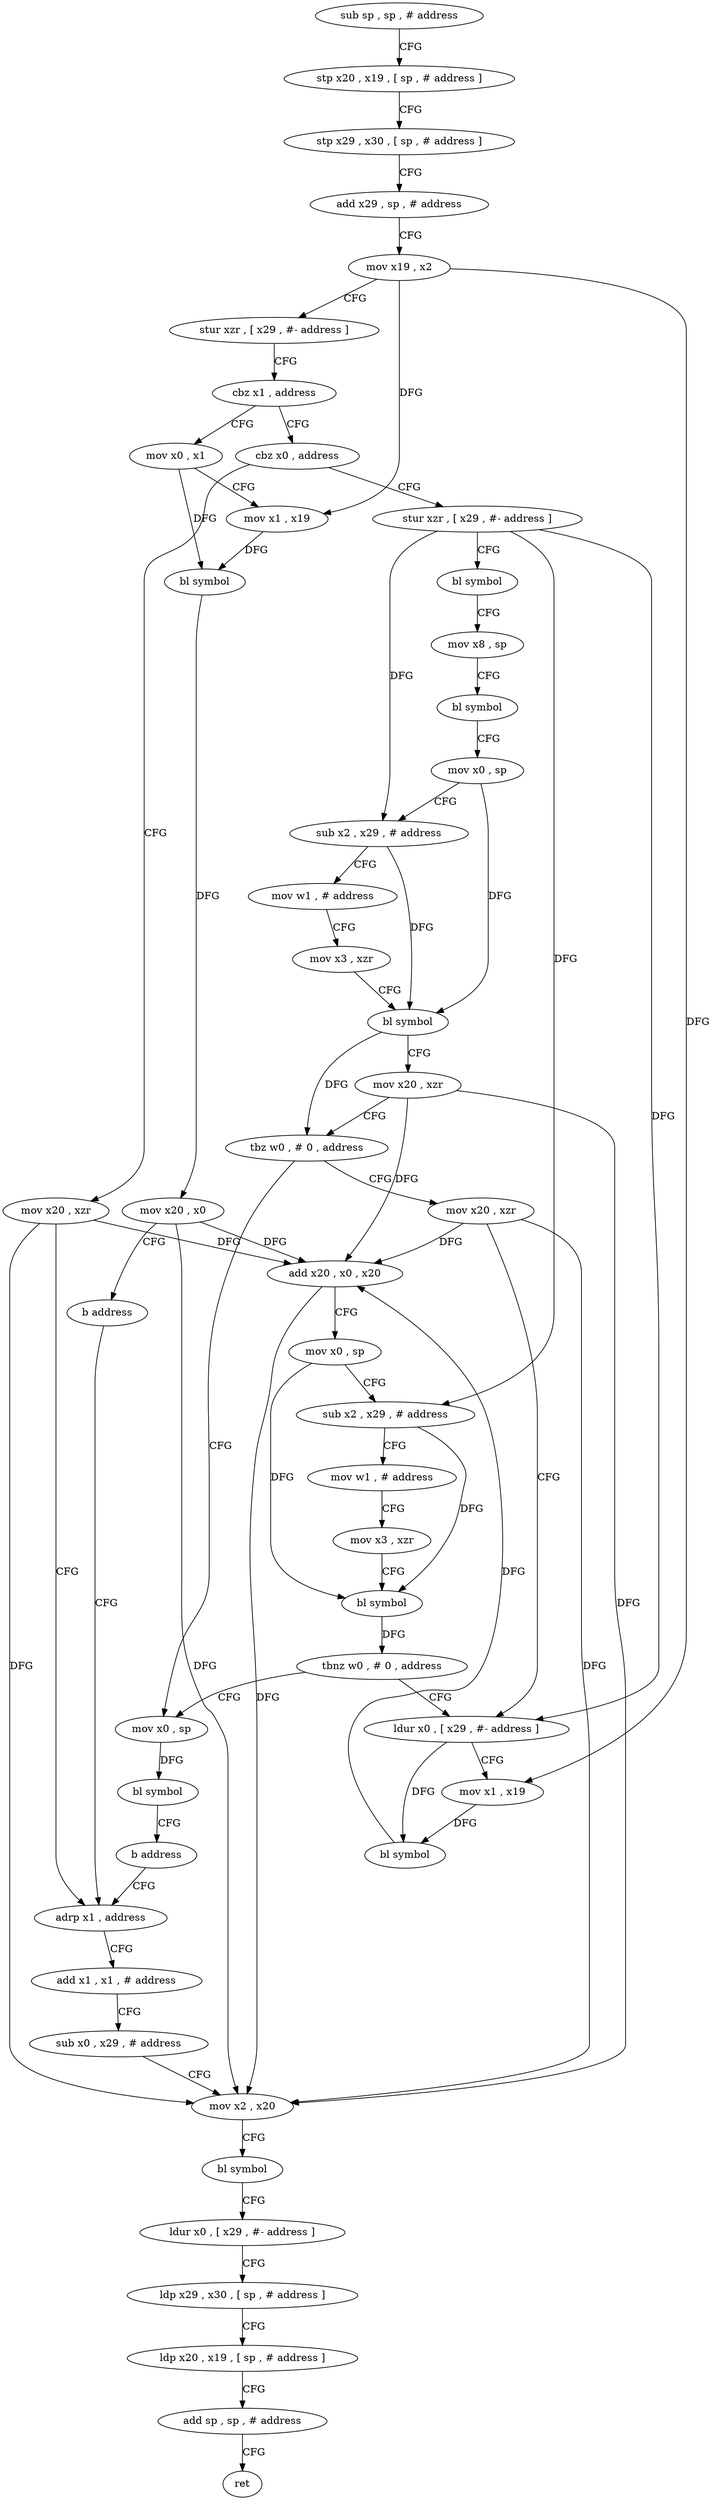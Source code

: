 digraph "func" {
"136232" [label = "sub sp , sp , # address" ]
"136236" [label = "stp x20 , x19 , [ sp , # address ]" ]
"136240" [label = "stp x29 , x30 , [ sp , # address ]" ]
"136244" [label = "add x29 , sp , # address" ]
"136248" [label = "mov x19 , x2" ]
"136252" [label = "stur xzr , [ x29 , #- address ]" ]
"136256" [label = "cbz x1 , address" ]
"136280" [label = "cbz x0 , address" ]
"136260" [label = "mov x0 , x1" ]
"136384" [label = "mov x20 , xzr" ]
"136284" [label = "stur xzr , [ x29 , #- address ]" ]
"136264" [label = "mov x1 , x19" ]
"136268" [label = "bl symbol" ]
"136272" [label = "mov x20 , x0" ]
"136276" [label = "b address" ]
"136388" [label = "adrp x1 , address" ]
"136288" [label = "bl symbol" ]
"136292" [label = "mov x8 , sp" ]
"136296" [label = "bl symbol" ]
"136300" [label = "mov x0 , sp" ]
"136304" [label = "sub x2 , x29 , # address" ]
"136308" [label = "mov w1 , # address" ]
"136312" [label = "mov x3 , xzr" ]
"136316" [label = "bl symbol" ]
"136320" [label = "mov x20 , xzr" ]
"136324" [label = "tbz w0 , # 0 , address" ]
"136372" [label = "mov x0 , sp" ]
"136328" [label = "mov x20 , xzr" ]
"136392" [label = "add x1 , x1 , # address" ]
"136396" [label = "sub x0 , x29 , # address" ]
"136400" [label = "mov x2 , x20" ]
"136404" [label = "bl symbol" ]
"136408" [label = "ldur x0 , [ x29 , #- address ]" ]
"136412" [label = "ldp x29 , x30 , [ sp , # address ]" ]
"136416" [label = "ldp x20 , x19 , [ sp , # address ]" ]
"136420" [label = "add sp , sp , # address" ]
"136424" [label = "ret" ]
"136376" [label = "bl symbol" ]
"136380" [label = "b address" ]
"136332" [label = "ldur x0 , [ x29 , #- address ]" ]
"136336" [label = "mov x1 , x19" ]
"136340" [label = "bl symbol" ]
"136344" [label = "add x20 , x0 , x20" ]
"136348" [label = "mov x0 , sp" ]
"136352" [label = "sub x2 , x29 , # address" ]
"136356" [label = "mov w1 , # address" ]
"136360" [label = "mov x3 , xzr" ]
"136364" [label = "bl symbol" ]
"136368" [label = "tbnz w0 , # 0 , address" ]
"136232" -> "136236" [ label = "CFG" ]
"136236" -> "136240" [ label = "CFG" ]
"136240" -> "136244" [ label = "CFG" ]
"136244" -> "136248" [ label = "CFG" ]
"136248" -> "136252" [ label = "CFG" ]
"136248" -> "136264" [ label = "DFG" ]
"136248" -> "136336" [ label = "DFG" ]
"136252" -> "136256" [ label = "CFG" ]
"136256" -> "136280" [ label = "CFG" ]
"136256" -> "136260" [ label = "CFG" ]
"136280" -> "136384" [ label = "CFG" ]
"136280" -> "136284" [ label = "CFG" ]
"136260" -> "136264" [ label = "CFG" ]
"136260" -> "136268" [ label = "DFG" ]
"136384" -> "136388" [ label = "CFG" ]
"136384" -> "136400" [ label = "DFG" ]
"136384" -> "136344" [ label = "DFG" ]
"136284" -> "136288" [ label = "CFG" ]
"136284" -> "136332" [ label = "DFG" ]
"136284" -> "136304" [ label = "DFG" ]
"136284" -> "136352" [ label = "DFG" ]
"136264" -> "136268" [ label = "DFG" ]
"136268" -> "136272" [ label = "DFG" ]
"136272" -> "136276" [ label = "CFG" ]
"136272" -> "136400" [ label = "DFG" ]
"136272" -> "136344" [ label = "DFG" ]
"136276" -> "136388" [ label = "CFG" ]
"136388" -> "136392" [ label = "CFG" ]
"136288" -> "136292" [ label = "CFG" ]
"136292" -> "136296" [ label = "CFG" ]
"136296" -> "136300" [ label = "CFG" ]
"136300" -> "136304" [ label = "CFG" ]
"136300" -> "136316" [ label = "DFG" ]
"136304" -> "136308" [ label = "CFG" ]
"136304" -> "136316" [ label = "DFG" ]
"136308" -> "136312" [ label = "CFG" ]
"136312" -> "136316" [ label = "CFG" ]
"136316" -> "136320" [ label = "CFG" ]
"136316" -> "136324" [ label = "DFG" ]
"136320" -> "136324" [ label = "CFG" ]
"136320" -> "136400" [ label = "DFG" ]
"136320" -> "136344" [ label = "DFG" ]
"136324" -> "136372" [ label = "CFG" ]
"136324" -> "136328" [ label = "CFG" ]
"136372" -> "136376" [ label = "DFG" ]
"136328" -> "136332" [ label = "CFG" ]
"136328" -> "136400" [ label = "DFG" ]
"136328" -> "136344" [ label = "DFG" ]
"136392" -> "136396" [ label = "CFG" ]
"136396" -> "136400" [ label = "CFG" ]
"136400" -> "136404" [ label = "CFG" ]
"136404" -> "136408" [ label = "CFG" ]
"136408" -> "136412" [ label = "CFG" ]
"136412" -> "136416" [ label = "CFG" ]
"136416" -> "136420" [ label = "CFG" ]
"136420" -> "136424" [ label = "CFG" ]
"136376" -> "136380" [ label = "CFG" ]
"136380" -> "136388" [ label = "CFG" ]
"136332" -> "136336" [ label = "CFG" ]
"136332" -> "136340" [ label = "DFG" ]
"136336" -> "136340" [ label = "DFG" ]
"136340" -> "136344" [ label = "DFG" ]
"136344" -> "136348" [ label = "CFG" ]
"136344" -> "136400" [ label = "DFG" ]
"136348" -> "136352" [ label = "CFG" ]
"136348" -> "136364" [ label = "DFG" ]
"136352" -> "136356" [ label = "CFG" ]
"136352" -> "136364" [ label = "DFG" ]
"136356" -> "136360" [ label = "CFG" ]
"136360" -> "136364" [ label = "CFG" ]
"136364" -> "136368" [ label = "DFG" ]
"136368" -> "136332" [ label = "CFG" ]
"136368" -> "136372" [ label = "CFG" ]
}
